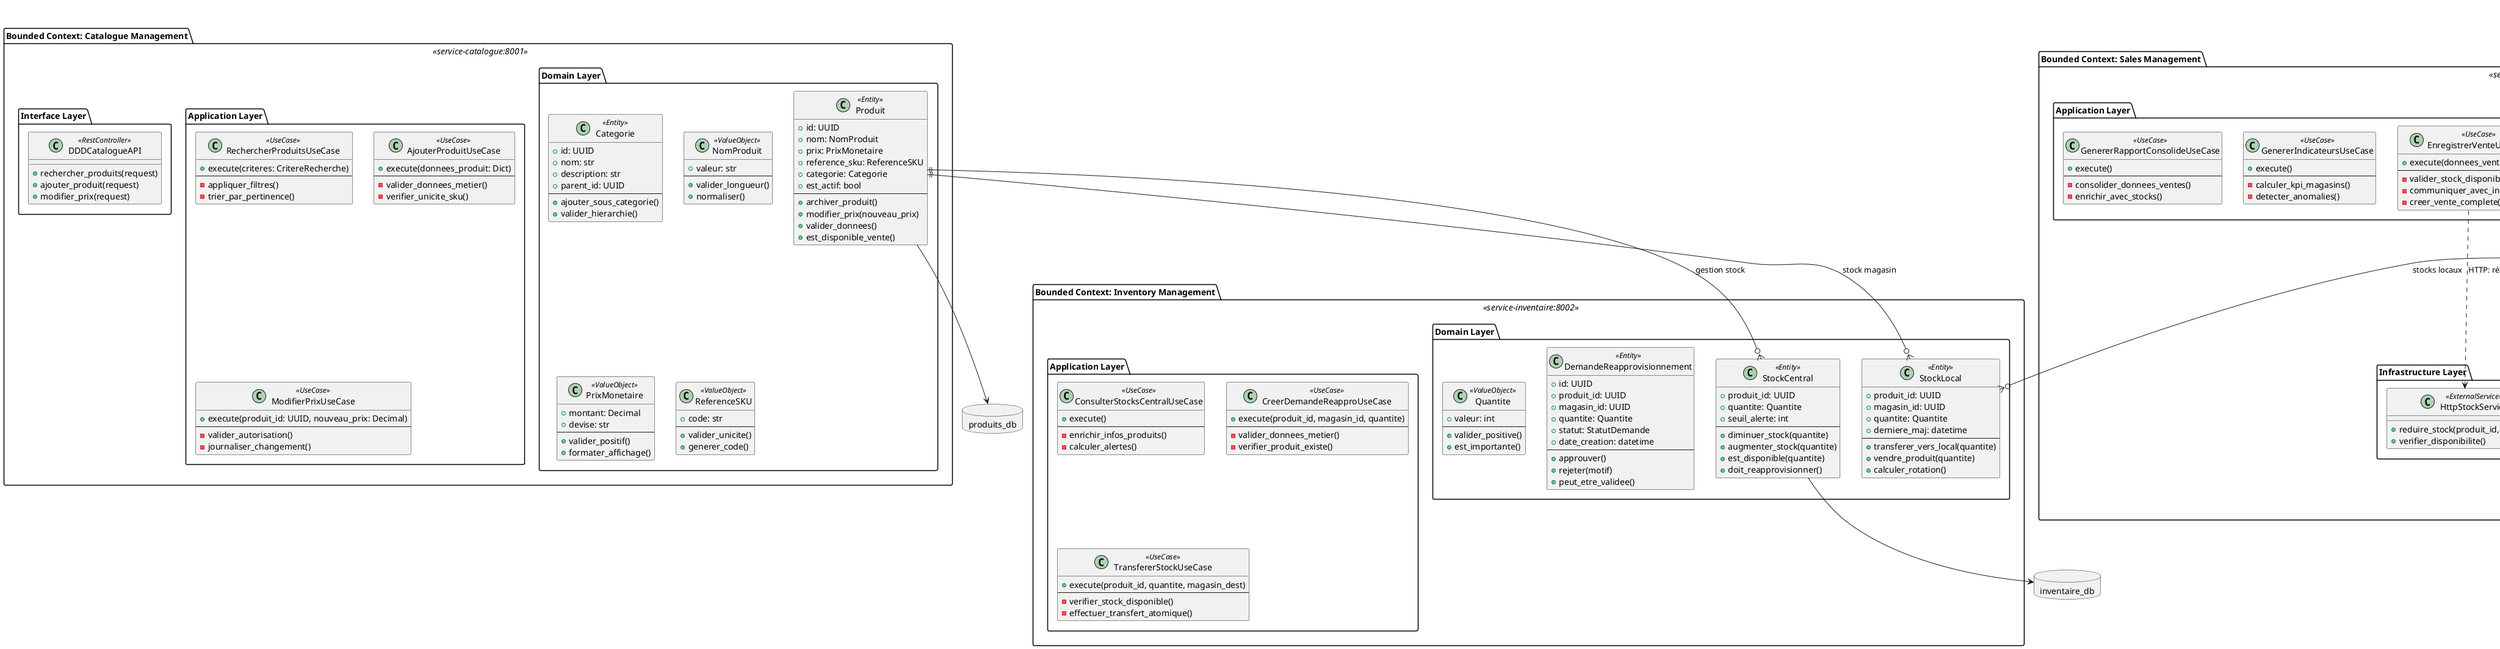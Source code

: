 @startuml vue-logique
skinparam layoutEngine dot
allowmixing
title Vue Logique - Architecture Microservices DDD Complète

' === BOUNDED CONTEXT: CATALOGUE MANAGEMENT ===
package "Bounded Context: Catalogue Management" <<service-catalogue:8001>> {

  package "Domain Layer" {
    class "Produit" <<Entity>> {
      +id: UUID
      +nom: NomProduit
      +prix: PrixMonetaire
      +reference_sku: ReferenceSKU
      +categorie: Categorie
      +est_actif: bool
      --
      +archiver_produit()
      +modifier_prix(nouveau_prix)
      +valider_donnees()
      +est_disponible_vente()
    }

    class "Categorie" <<Entity>> {
      +id: UUID
      +nom: str
      +description: str
      +parent_id: UUID
      --
      +ajouter_sous_categorie()
      +valider_hierarchie()
    }

    class "NomProduit" <<ValueObject>> {
      +valeur: str
      --
      +valider_longueur()
      +normaliser()
    }

    class "PrixMonetaire" <<ValueObject>> {
      +montant: Decimal
      +devise: str
      --
      +valider_positif()
      +formater_affichage()
    }

    class "ReferenceSKU" <<ValueObject>> {
      +code: str
      --
      +valider_unicite()
      +generer_code()
    }
  }

  package "Application Layer" {
    class "RechercherProduitsUseCase" <<UseCase>> {
      +execute(criteres: CritereRecherche)
      --
      -appliquer_filtres()
      -trier_par_pertinence()
    }

    class "AjouterProduitUseCase" <<UseCase>> {
      +execute(donnees_produit: Dict)
      --
      -valider_donnees_metier()
      -verifier_unicite_sku()
    }

    class "ModifierPrixUseCase" <<UseCase>> {
      +execute(produit_id: UUID, nouveau_prix: Decimal)
      --
      -valider_autorisation()
      -journaliser_changement()
    }
  }

  package "Interface Layer" {
    class "DDDCatalogueAPI" <<RestController>> {
      +rechercher_produits(request)
      +ajouter_produit(request)
      +modifier_prix(request)
    }
  }
}

' === BOUNDED CONTEXT: INVENTORY MANAGEMENT ===
package "Bounded Context: Inventory Management" <<service-inventaire:8002>> {

  package "Domain Layer" {
    class "StockCentral" <<Entity>> {
      +produit_id: UUID
      +quantite: Quantite
      +seuil_alerte: int
      --
      +diminuer_stock(quantite)
      +augmenter_stock(quantite)
      +est_disponible(quantite)
      +doit_reapprovisionner()
    }

    class "StockLocal" <<Entity>> {
      +produit_id: UUID
      +magasin_id: UUID
      +quantite: Quantite
      +derniere_maj: datetime
      --
      +transferer_vers_local(quantite)
      +vendre_produit(quantite)
      +calculer_rotation()
    }

    class "DemandeReapprovisionnement" <<Entity>> {
      +id: UUID
      +produit_id: UUID
      +magasin_id: UUID
      +quantite: Quantite
      +statut: StatutDemande
      +date_creation: datetime
      --
      +approuver()
      +rejeter(motif)
      +peut_etre_validee()
    }

    class "Quantite" <<ValueObject>> {
      +valeur: int
      --
      +valider_positive()
      +est_importante()
    }
  }

  package "Application Layer" {
    class "ConsulterStocksCentralUseCase" <<UseCase>> {
      +execute()
      --
      -enrichir_infos_produits()
      -calculer_alertes()
    }

    class "CreerDemandeReapproUseCase" <<UseCase>> {
      +execute(produit_id, magasin_id, quantite)
      --
      -valider_donnees_metier()
      -verifier_produit_existe()
    }

    class "TransfererStockUseCase" <<UseCase>> {
      +execute(produit_id, quantite, magasin_dest)
      --
      -verifier_stock_disponible()
      -effectuer_transfert_atomique()
    }
  }
}

' === BOUNDED CONTEXT: SALES MANAGEMENT ===
package "Bounded Context: Sales Management" <<service-commandes:8003>> {

  package "Domain Layer" {
    class "Vente" <<Entity>> {
      +id: UUID
      +magasin_id: UUID
      +client_id: UUID
      +statut: StatutVente
      +total: Decimal
      +date_vente: datetime
      --
      +peut_etre_annulee()
      +calculer_total()
      +ajouter_ligne_vente()
      +annuler_avec_motif()
    }

    class "Magasin" <<Entity>> {
      +id: UUID
      +nom: str
      +adresse: AdresseMagasin
      --
      +peut_vendre(produit_id, quantite, stock)
      +calculer_chiffre_affaires()
      +obtenir_indicateurs()
    }

    class "CommandeVente" <<ValueObject>> {
      +produit_id: UUID
      +quantite: int
      +prix_unitaire: Decimal
      --
      +valider_commande()
      +calculer_sous_total()
    }

    class "StatutVente" <<ValueObject>> {
      +valeur: str
      --
      +est_finale()
      +peut_transitionner_vers()
    }
  }

  package "Application Layer" {
    class "EnregistrerVenteUseCase" <<UseCase>> {
      +execute(donnees_vente)
      --
      -valider_stock_disponible()
      -communiquer_avec_inventaire()
      -creer_vente_complete()
    }

    class "GenererIndicateursUseCase" <<UseCase>> {
      +execute()
      --
      -calculer_kpi_magasins()
      -detecter_anomalies()
    }

    class "GenererRapportConsolideUseCase" <<UseCase>> {
      +execute()
      --
      -consolider_donnees_ventes()
      -enrichir_avec_stocks()
    }
  }

  package "Infrastructure Layer" {
    class "HttpStockService" <<ExternalService>> {
      +reduire_stock(produit_id, quantite)
      +verifier_disponibilite()
    }
  }
}

' === BOUNDED CONTEXT: SUPPLY CHAIN MANAGEMENT ===
package "Bounded Context: Supply Chain Management" <<service-supply-chain:8004>> {

  package "Domain Layer" {
    class "WorkflowValidation" <<Entity>> {
      +demande_id: UUID
      +etapes_completees: List[str]
      +statut_workflow: str
      +rollback_effectue: bool
      --
      +executer_etape(nom_etape)
      +rollback_si_echec()
      +est_workflow_complet()
    }

    class "MotifRejet" <<ValueObject>> {
      +texte: str
      +categorie: str
      --
      +valider_longueur_minimale()
      +nettoyer_contenu()
    }
  }

  package "Application Layer" {
    class "ListerDemandesUseCase" <<UseCase>> {
      +execute()
      --
      -recuperer_via_inventaire_service()
      -enrichir_donnees_metier()
    }

    class "ValiderDemandeUseCase" <<UseCase>> {
      +execute(demande_id)
      --
      -workflow_3_etapes()
      -rollback_automatique()
      -journaliser_operations()
    }

    class "RejeterDemandeUseCase" <<UseCase>> {
      +execute(demande_id, motif)
      --
      -valider_motif_rejet()
      -notifier_rejection()
    }
  }

  package "Infrastructure Layer" {
    class "HttpInventaireService" <<ExternalService>> {
      +lister_demandes_en_attente()
      +transferer_stock_atomic()
      +diminuer_stock_central()
    }
  }
}

' === BOUNDED CONTEXT: E-COMMERCE MANAGEMENT ===
package "Bounded Context: E-commerce Management" <<service-ecommerce:8005>> {

  package "Domain Layer" {
    class "Client" <<Entity>> {
      +id: UUID
      +prenom: str
      +nom: str
      +email: EmailClient
      +adresse: AdresseLivraison
      --
      +peut_commander()
      +valider_donnees()
      +creer_panier()
    }

    class "Panier" <<Entity>> {
      +client_id: UUID
      +produits: List[ProduitPanier]
      +statut: StatutPanier
      --
      +ajouter_produit(produit_id, quantite)
      +vider_panier()
      +calculer_total()
      +est_pret_checkout()
    }

    class "ProcessusCheckout" <<Entity>> {
      +panier_id: UUID
      +adresse_livraison: AdresseLivraison
      +statut_checkout: StatutCheckout
      --
      +valider_prerequis()
      +finaliser_commande()
      +calculer_frais_livraison()
    }

    class "AdresseLivraison" <<ValueObject>> {
      +rue: str
      +ville: str
      +code_postal: str
      --
      +valider_format()
      +normaliser_adresse()
    }
  }

  package "Application Layer" {
    class "CreerCompteClientUseCase" <<UseCase>> {
      +execute(donnees_client)
    }

    class "AjouterProduitPanierUseCase" <<UseCase>> {
      +execute(client_id, produit_id, quantite)
      --
      -verifier_produit_existe()
      -valider_stock_disponible()
    }

    class "CheckoutEcommerceUseCase" <<UseCase>> {
      +execute(client_id, adresse)
      --
      -valider_panier_non_vide()
      -creer_commande_via_service()
      -vider_panier_apres_succes()
    }
  }

  package "Infrastructure Layer" {
    class "HttpCatalogueService" <<ExternalService>> {
      +valider_produit_existe()
      +obtenir_prix_produit()
    }
  }
}

' === FRONTEND ORCHESTRATEUR ===
package "Frontend Orchestrateur (Django)" <<infrastructure>> {
  class "RapportConsolideView" <<Controller>> {
    +rapport_ventes(request)
    +enregistrer_vente(request)
  }

  class "GestionStockView" <<Controller>> {
    +uc2_stock(request)
    +uc2_reapprovisionner(request)
  }

  class "WorkflowDemandesView" <<Controller>> {
    +uc6_demandes(request)
    +uc6_valider(request)
    +uc6_rejeter(request)
  }

  package "Clients HTTP" {
    class "CommandesClient" <<HTTPClient>> {
      +enregistrer_vente()
      +generer_rapport_consolide()
    }

    class "InventaireClient" <<HTTPClient>> {
      +lister_stocks_centraux()
      +creer_demande_reapprovisionnement()
    }

    class "SupplyChainClient" <<HTTPClient>> {
      +lister_demandes_en_attente()
      +valider_demande()
    }
  }
}

' === KONG API GATEWAY ===
package "Kong API Gateway" <<infrastructure>> {
  class "CatalogueUpstream" <<LoadBalancer>> {
    +algorithm: round-robin
    +targets: 3 instances
  }

  class "RoutingConfiguration" <<Configuration>> {
    +/api/catalogue/* → catalogue-upstream
    +/api/inventaire/* → inventaire-service
    +/api/commandes/* → commandes-service
    +/api/supply-chain/* → supply-chain-service
    +/api/ecommerce/* → ecommerce-service
  }
}

' === BASES DE DONNÉES À L'EXTÉRIEUR DES CONTEXTES ===
database "produits_db" as CatalogueDB
database "inventaire_db" as InventaireDB
database "commandes_db" as CommandesDB
database "supply_chain_db" as SupplyChainDB
database "ecommerce_db" as EcommerceDB

' === RELATIONS ENTITÉS PRINCIPALES ===
Produit ||--o{ StockCentral : "gestion stock"
Produit ||--o{ StockLocal : "stock magasin"
Magasin ||--o{ StockLocal : "stocks locaux"
Magasin ||--o{ Vente : "ventes magasin"
Client ||--|| Panier : "panier actif"

' === COMMUNICATION INTER-SERVICES ===
EnregistrerVenteUseCase ..> HttpStockService : "HTTP: réduire stock"
ValiderDemandeUseCase ..> HttpInventaireService : "HTTP: transférer stock"
CheckoutEcommerceUseCase ..> HttpCatalogueService : "HTTP: valider produits"
ListerDemandesUseCase ..> HttpInventaireService : "HTTP: récupérer demandes"

' === CONNEXIONS FRONTEND ===
RapportConsolideView --> CommandesClient
GestionStockView --> InventaireClient
WorkflowDemandesView --> SupplyChainClient

' === CONNEXIONS BASES DE DONNÉES ===
Produit --> CatalogueDB
StockCentral --> InventaireDB
Vente --> CommandesDB
WorkflowValidation --> SupplyChainDB
Client --> EcommerceDB

@enduml